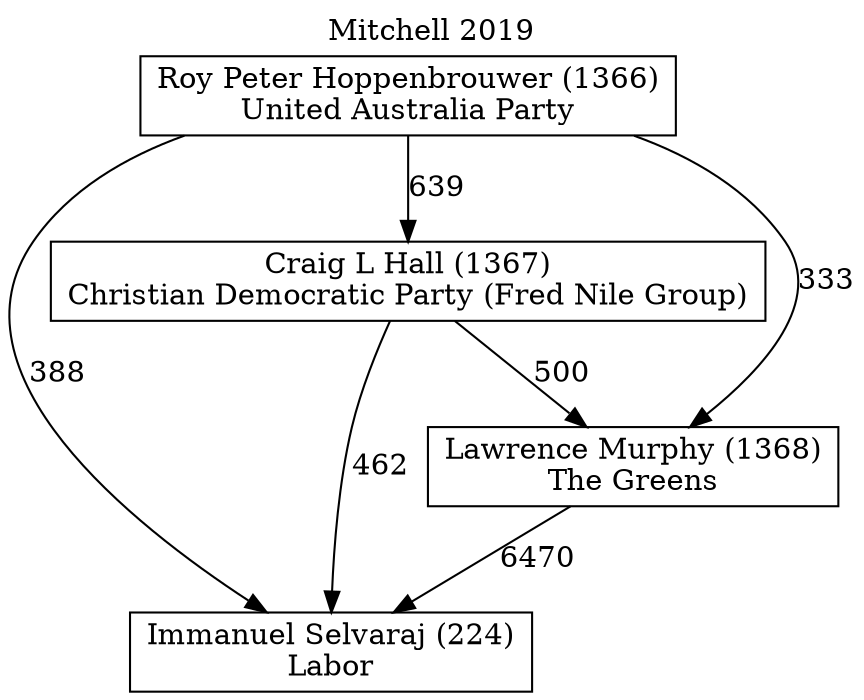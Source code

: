 // House preference flow
digraph "Immanuel Selvaraj (224)_Mitchell_2019" {
	graph [label="Mitchell 2019" labelloc=t mclimit=10]
	node [shape=box]
	"Craig L Hall (1367)" [label="Craig L Hall (1367)
Christian Democratic Party (Fred Nile Group)"]
	"Immanuel Selvaraj (224)" [label="Immanuel Selvaraj (224)
Labor"]
	"Lawrence Murphy (1368)" [label="Lawrence Murphy (1368)
The Greens"]
	"Roy Peter Hoppenbrouwer (1366)" [label="Roy Peter Hoppenbrouwer (1366)
United Australia Party"]
	"Craig L Hall (1367)" -> "Immanuel Selvaraj (224)" [label=462]
	"Craig L Hall (1367)" -> "Lawrence Murphy (1368)" [label=500]
	"Lawrence Murphy (1368)" -> "Immanuel Selvaraj (224)" [label=6470]
	"Roy Peter Hoppenbrouwer (1366)" -> "Craig L Hall (1367)" [label=639]
	"Roy Peter Hoppenbrouwer (1366)" -> "Immanuel Selvaraj (224)" [label=388]
	"Roy Peter Hoppenbrouwer (1366)" -> "Lawrence Murphy (1368)" [label=333]
}
